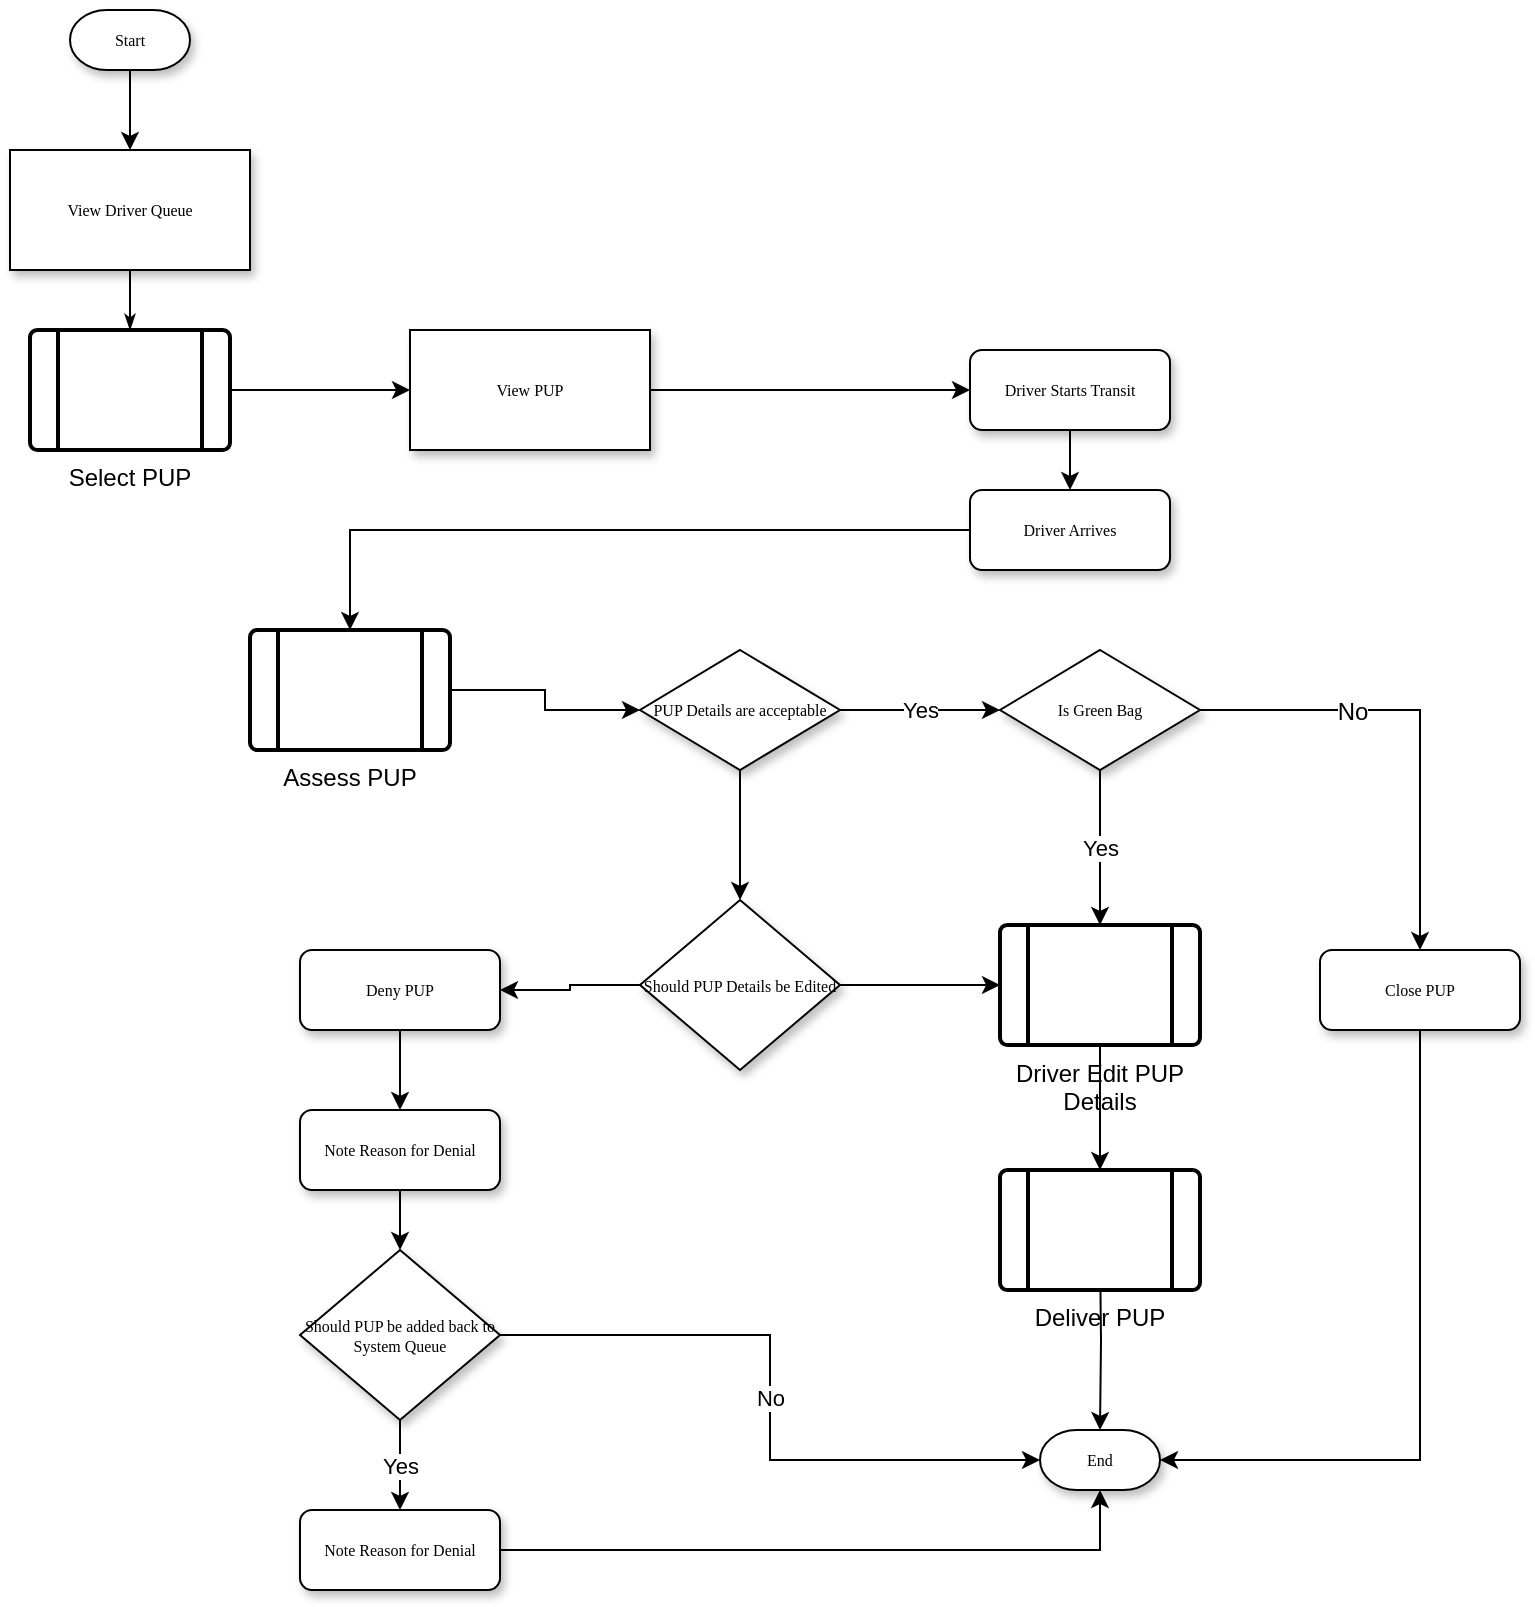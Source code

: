 <mxfile version="12.2.0" type="github" pages="1">
  <diagram name="Page-1" id="edf60f1a-56cd-e834-aa8a-f176f3a09ee4">
    <mxGraphModel dx="1408" dy="868" grid="1" gridSize="10" guides="1" tooltips="1" connect="1" arrows="1" fold="1" page="1" pageScale="1" pageWidth="1100" pageHeight="850" background="#ffffff" math="0" shadow="0">
      <root>
        <mxCell id="0"/>
        <mxCell id="1" parent="0"/>
        <mxCell id="60e70716793133e9-32" style="edgeStyle=orthogonalEdgeStyle;rounded=0;html=1;labelBackgroundColor=none;startSize=5;endArrow=classicThin;endFill=1;endSize=5;jettySize=auto;orthogonalLoop=1;strokeColor=#000000;strokeWidth=1;fontFamily=Verdana;fontSize=8;fontColor=#000000;entryX=0.5;entryY=0;entryDx=0;entryDy=0;" parent="1" source="60e70716793133e9-4" target="eXyIBpikk9vXLyjZJqM5-1" edge="1">
          <mxGeometry relative="1" as="geometry"/>
        </mxCell>
        <mxCell id="60e70716793133e9-4" value="View Driver Queue" style="rounded=0;whiteSpace=wrap;html=1;shadow=1;labelBackgroundColor=none;strokeColor=#000000;strokeWidth=1;fillColor=#ffffff;fontFamily=Verdana;fontSize=8;fontColor=#000000;align=center;" parent="1" vertex="1">
          <mxGeometry x="100" y="80" width="120" height="60" as="geometry"/>
        </mxCell>
        <mxCell id="60e70716793133e9-30" value="End" style="strokeWidth=1;html=1;shape=mxgraph.flowchart.terminator;whiteSpace=wrap;rounded=0;shadow=1;labelBackgroundColor=none;fillColor=#ffffff;fontFamily=Verdana;fontSize=8;fontColor=#000000;align=center;" parent="1" vertex="1">
          <mxGeometry x="615" y="720" width="60" height="30" as="geometry"/>
        </mxCell>
        <mxCell id="eXyIBpikk9vXLyjZJqM5-5" value="" style="edgeStyle=orthogonalEdgeStyle;rounded=0;orthogonalLoop=1;jettySize=auto;html=1;entryX=0;entryY=0.5;entryDx=0;entryDy=0;" edge="1" parent="1" source="eXyIBpikk9vXLyjZJqM5-1" target="eXyIBpikk9vXLyjZJqM5-3">
          <mxGeometry relative="1" as="geometry">
            <mxPoint x="280" y="200" as="targetPoint"/>
          </mxGeometry>
        </mxCell>
        <mxCell id="eXyIBpikk9vXLyjZJqM5-1" value="Select PUP" style="verticalLabelPosition=bottom;verticalAlign=top;html=1;strokeWidth=2;shape=process;whiteSpace=wrap;rounded=1;size=0.14;arcSize=6;" vertex="1" parent="1">
          <mxGeometry x="110" y="170" width="100" height="60" as="geometry"/>
        </mxCell>
        <mxCell id="eXyIBpikk9vXLyjZJqM5-60" value="" style="edgeStyle=orthogonalEdgeStyle;rounded=0;orthogonalLoop=1;jettySize=auto;html=1;entryX=0;entryY=0.5;entryDx=0;entryDy=0;" edge="1" parent="1" source="eXyIBpikk9vXLyjZJqM5-3" target="eXyIBpikk9vXLyjZJqM5-6">
          <mxGeometry relative="1" as="geometry">
            <mxPoint x="500" y="200" as="targetPoint"/>
          </mxGeometry>
        </mxCell>
        <mxCell id="eXyIBpikk9vXLyjZJqM5-3" value="View PUP" style="rounded=0;whiteSpace=wrap;html=1;shadow=1;labelBackgroundColor=none;strokeColor=#000000;strokeWidth=1;fillColor=#ffffff;fontFamily=Verdana;fontSize=8;fontColor=#000000;align=center;" vertex="1" parent="1">
          <mxGeometry x="300" y="170" width="120" height="60" as="geometry"/>
        </mxCell>
        <mxCell id="eXyIBpikk9vXLyjZJqM5-53" value="" style="edgeStyle=orthogonalEdgeStyle;rounded=0;orthogonalLoop=1;jettySize=auto;html=1;entryX=0.5;entryY=0;entryDx=0;entryDy=0;" edge="1" parent="1" source="eXyIBpikk9vXLyjZJqM5-6" target="eXyIBpikk9vXLyjZJqM5-8">
          <mxGeometry relative="1" as="geometry">
            <mxPoint x="670" y="290" as="targetPoint"/>
          </mxGeometry>
        </mxCell>
        <mxCell id="eXyIBpikk9vXLyjZJqM5-6" value="Driver Starts Transit" style="rounded=1;whiteSpace=wrap;html=1;shadow=1;labelBackgroundColor=none;strokeColor=#000000;strokeWidth=1;fillColor=#ffffff;fontFamily=Verdana;fontSize=8;fontColor=#000000;align=center;" vertex="1" parent="1">
          <mxGeometry x="580" y="180" width="100" height="40" as="geometry"/>
        </mxCell>
        <mxCell id="eXyIBpikk9vXLyjZJqM5-11" value="" style="edgeStyle=orthogonalEdgeStyle;rounded=0;orthogonalLoop=1;jettySize=auto;html=1;" edge="1" parent="1" source="eXyIBpikk9vXLyjZJqM5-8" target="eXyIBpikk9vXLyjZJqM5-10">
          <mxGeometry relative="1" as="geometry"/>
        </mxCell>
        <mxCell id="eXyIBpikk9vXLyjZJqM5-8" value="Driver Arrives" style="rounded=1;whiteSpace=wrap;html=1;shadow=1;labelBackgroundColor=none;strokeColor=#000000;strokeWidth=1;fillColor=#ffffff;fontFamily=Verdana;fontSize=8;fontColor=#000000;align=center;" vertex="1" parent="1">
          <mxGeometry x="580" y="250" width="100" height="40" as="geometry"/>
        </mxCell>
        <mxCell id="eXyIBpikk9vXLyjZJqM5-15" value="" style="edgeStyle=orthogonalEdgeStyle;rounded=0;orthogonalLoop=1;jettySize=auto;html=1;" edge="1" parent="1" source="eXyIBpikk9vXLyjZJqM5-10" target="eXyIBpikk9vXLyjZJqM5-14">
          <mxGeometry relative="1" as="geometry"/>
        </mxCell>
        <mxCell id="eXyIBpikk9vXLyjZJqM5-10" value="Assess PUP" style="verticalLabelPosition=bottom;verticalAlign=top;html=1;strokeWidth=2;shape=process;whiteSpace=wrap;rounded=1;size=0.14;arcSize=6;" vertex="1" parent="1">
          <mxGeometry x="220" y="320" width="100" height="60" as="geometry"/>
        </mxCell>
        <mxCell id="eXyIBpikk9vXLyjZJqM5-19" value="" style="edgeStyle=orthogonalEdgeStyle;rounded=0;orthogonalLoop=1;jettySize=auto;html=1;" edge="1" parent="1" source="eXyIBpikk9vXLyjZJqM5-14" target="eXyIBpikk9vXLyjZJqM5-18">
          <mxGeometry relative="1" as="geometry"/>
        </mxCell>
        <mxCell id="eXyIBpikk9vXLyjZJqM5-34" value="Yes" style="edgeStyle=orthogonalEdgeStyle;rounded=0;orthogonalLoop=1;jettySize=auto;html=1;entryX=0;entryY=0.5;entryDx=0;entryDy=0;" edge="1" parent="1" source="eXyIBpikk9vXLyjZJqM5-14" target="eXyIBpikk9vXLyjZJqM5-33">
          <mxGeometry relative="1" as="geometry">
            <mxPoint x="595" y="360" as="targetPoint"/>
          </mxGeometry>
        </mxCell>
        <mxCell id="eXyIBpikk9vXLyjZJqM5-14" value="PUP Details are acceptable" style="rhombus;whiteSpace=wrap;html=1;rounded=0;shadow=1;labelBackgroundColor=none;strokeColor=#000000;strokeWidth=1;fillColor=#ffffff;fontFamily=Verdana;fontSize=8;fontColor=#000000;align=center;" vertex="1" parent="1">
          <mxGeometry x="415" y="330" width="100" height="60" as="geometry"/>
        </mxCell>
        <mxCell id="eXyIBpikk9vXLyjZJqM5-35" value="Yes" style="edgeStyle=orthogonalEdgeStyle;rounded=0;orthogonalLoop=1;jettySize=auto;html=1;" edge="1" parent="1" target="eXyIBpikk9vXLyjZJqM5-28">
          <mxGeometry relative="1" as="geometry">
            <mxPoint x="645" y="390" as="sourcePoint"/>
            <Array as="points">
              <mxPoint x="645" y="410"/>
              <mxPoint x="645" y="410"/>
            </Array>
          </mxGeometry>
        </mxCell>
        <mxCell id="eXyIBpikk9vXLyjZJqM5-37" value="" style="edgeStyle=orthogonalEdgeStyle;rounded=0;orthogonalLoop=1;jettySize=auto;html=1;entryX=0.5;entryY=0;entryDx=0;entryDy=0;exitX=1;exitY=0.5;exitDx=0;exitDy=0;" edge="1" parent="1" source="eXyIBpikk9vXLyjZJqM5-33" target="eXyIBpikk9vXLyjZJqM5-38">
          <mxGeometry relative="1" as="geometry">
            <mxPoint x="735" y="740" as="targetPoint"/>
            <mxPoint x="695" y="360" as="sourcePoint"/>
          </mxGeometry>
        </mxCell>
        <mxCell id="eXyIBpikk9vXLyjZJqM5-40" value="No&lt;br&gt;" style="text;html=1;resizable=0;points=[];align=center;verticalAlign=middle;labelBackgroundColor=#ffffff;" vertex="1" connectable="0" parent="eXyIBpikk9vXLyjZJqM5-37">
          <mxGeometry x="-0.341" y="-1" relative="1" as="geometry">
            <mxPoint as="offset"/>
          </mxGeometry>
        </mxCell>
        <mxCell id="eXyIBpikk9vXLyjZJqM5-33" value="Is Green Bag&lt;br&gt;" style="rhombus;whiteSpace=wrap;html=1;rounded=0;shadow=1;labelBackgroundColor=none;strokeColor=#000000;strokeWidth=1;fillColor=#ffffff;fontFamily=Verdana;fontSize=8;fontColor=#000000;align=center;" vertex="1" parent="1">
          <mxGeometry x="595" y="330" width="100" height="60" as="geometry"/>
        </mxCell>
        <mxCell id="eXyIBpikk9vXLyjZJqM5-21" value="" style="edgeStyle=orthogonalEdgeStyle;rounded=0;orthogonalLoop=1;jettySize=auto;html=1;entryX=0;entryY=0.5;entryDx=0;entryDy=0;" edge="1" parent="1" source="eXyIBpikk9vXLyjZJqM5-18" target="eXyIBpikk9vXLyjZJqM5-28">
          <mxGeometry relative="1" as="geometry">
            <mxPoint x="595" y="500" as="targetPoint"/>
          </mxGeometry>
        </mxCell>
        <mxCell id="eXyIBpikk9vXLyjZJqM5-23" value="" style="edgeStyle=orthogonalEdgeStyle;rounded=0;orthogonalLoop=1;jettySize=auto;html=1;entryX=1;entryY=0.5;entryDx=0;entryDy=0;" edge="1" parent="1" source="eXyIBpikk9vXLyjZJqM5-18" target="eXyIBpikk9vXLyjZJqM5-24">
          <mxGeometry relative="1" as="geometry">
            <mxPoint x="465" y="610" as="targetPoint"/>
          </mxGeometry>
        </mxCell>
        <mxCell id="eXyIBpikk9vXLyjZJqM5-18" value="Should PUP Details be Edited" style="rhombus;whiteSpace=wrap;html=1;rounded=0;shadow=1;labelBackgroundColor=none;strokeColor=#000000;strokeWidth=1;fillColor=#ffffff;fontFamily=Verdana;fontSize=8;fontColor=#000000;align=center;" vertex="1" parent="1">
          <mxGeometry x="415" y="455" width="100" height="85" as="geometry"/>
        </mxCell>
        <mxCell id="eXyIBpikk9vXLyjZJqM5-27" value="" style="edgeStyle=orthogonalEdgeStyle;rounded=0;orthogonalLoop=1;jettySize=auto;html=1;entryX=0.5;entryY=0;entryDx=0;entryDy=0;" edge="1" parent="1" source="eXyIBpikk9vXLyjZJqM5-24" target="eXyIBpikk9vXLyjZJqM5-26">
          <mxGeometry relative="1" as="geometry">
            <mxPoint x="465" y="660" as="targetPoint"/>
          </mxGeometry>
        </mxCell>
        <mxCell id="eXyIBpikk9vXLyjZJqM5-24" value="Deny PUP" style="rounded=1;whiteSpace=wrap;html=1;shadow=1;labelBackgroundColor=none;strokeColor=#000000;strokeWidth=1;fillColor=#ffffff;fontFamily=Verdana;fontSize=8;fontColor=#000000;align=center;" vertex="1" parent="1">
          <mxGeometry x="245" y="480" width="100" height="40" as="geometry"/>
        </mxCell>
        <mxCell id="eXyIBpikk9vXLyjZJqM5-63" value="" style="edgeStyle=orthogonalEdgeStyle;rounded=0;orthogonalLoop=1;jettySize=auto;html=1;" edge="1" parent="1" source="eXyIBpikk9vXLyjZJqM5-26" target="eXyIBpikk9vXLyjZJqM5-62">
          <mxGeometry relative="1" as="geometry"/>
        </mxCell>
        <mxCell id="eXyIBpikk9vXLyjZJqM5-26" value="Note Reason for Denial" style="rounded=1;whiteSpace=wrap;html=1;shadow=1;labelBackgroundColor=none;strokeColor=#000000;strokeWidth=1;fillColor=#ffffff;fontFamily=Verdana;fontSize=8;fontColor=#000000;align=center;" vertex="1" parent="1">
          <mxGeometry x="245" y="560" width="100" height="40" as="geometry"/>
        </mxCell>
        <mxCell id="eXyIBpikk9vXLyjZJqM5-32" value="" style="edgeStyle=orthogonalEdgeStyle;rounded=0;orthogonalLoop=1;jettySize=auto;html=1;" edge="1" parent="1" source="eXyIBpikk9vXLyjZJqM5-28" target="eXyIBpikk9vXLyjZJqM5-31">
          <mxGeometry relative="1" as="geometry"/>
        </mxCell>
        <mxCell id="eXyIBpikk9vXLyjZJqM5-28" value="Driver Edit PUP Details&lt;br&gt;" style="verticalLabelPosition=bottom;verticalAlign=top;html=1;strokeWidth=2;shape=process;whiteSpace=wrap;rounded=1;size=0.14;arcSize=6;" vertex="1" parent="1">
          <mxGeometry x="595" y="467.5" width="100" height="60" as="geometry"/>
        </mxCell>
        <mxCell id="eXyIBpikk9vXLyjZJqM5-43" value="" style="edgeStyle=orthogonalEdgeStyle;rounded=0;orthogonalLoop=1;jettySize=auto;html=1;entryX=0.5;entryY=0;entryDx=0;entryDy=0;entryPerimeter=0;" edge="1" parent="1" target="60e70716793133e9-30">
          <mxGeometry relative="1" as="geometry">
            <mxPoint x="645" y="710" as="targetPoint"/>
            <mxPoint x="645" y="630" as="sourcePoint"/>
          </mxGeometry>
        </mxCell>
        <mxCell id="eXyIBpikk9vXLyjZJqM5-31" value="Deliver PUP" style="verticalLabelPosition=bottom;verticalAlign=top;html=1;strokeWidth=2;shape=process;whiteSpace=wrap;rounded=1;size=0.14;arcSize=6;" vertex="1" parent="1">
          <mxGeometry x="595" y="590" width="100" height="60" as="geometry"/>
        </mxCell>
        <mxCell id="eXyIBpikk9vXLyjZJqM5-44" value="" style="edgeStyle=orthogonalEdgeStyle;rounded=0;orthogonalLoop=1;jettySize=auto;html=1;entryX=1;entryY=0.5;entryDx=0;entryDy=0;entryPerimeter=0;" edge="1" parent="1" source="eXyIBpikk9vXLyjZJqM5-38" target="60e70716793133e9-30">
          <mxGeometry relative="1" as="geometry">
            <mxPoint x="805" y="600" as="targetPoint"/>
            <Array as="points">
              <mxPoint x="805" y="735"/>
            </Array>
          </mxGeometry>
        </mxCell>
        <mxCell id="eXyIBpikk9vXLyjZJqM5-38" value="Close PUP" style="rounded=1;whiteSpace=wrap;html=1;shadow=1;labelBackgroundColor=none;strokeColor=#000000;strokeWidth=1;fillColor=#ffffff;fontFamily=Verdana;fontSize=8;fontColor=#000000;align=center;" vertex="1" parent="1">
          <mxGeometry x="755" y="480" width="100" height="40" as="geometry"/>
        </mxCell>
        <mxCell id="eXyIBpikk9vXLyjZJqM5-59" value="" style="edgeStyle=orthogonalEdgeStyle;rounded=0;orthogonalLoop=1;jettySize=auto;html=1;" edge="1" parent="1" source="eXyIBpikk9vXLyjZJqM5-55" target="60e70716793133e9-4">
          <mxGeometry relative="1" as="geometry">
            <mxPoint x="160" y="40" as="targetPoint"/>
          </mxGeometry>
        </mxCell>
        <mxCell id="eXyIBpikk9vXLyjZJqM5-55" value="Start" style="strokeWidth=1;html=1;shape=mxgraph.flowchart.terminator;whiteSpace=wrap;rounded=0;shadow=1;labelBackgroundColor=none;fillColor=#ffffff;fontFamily=Verdana;fontSize=8;fontColor=#000000;align=center;" vertex="1" parent="1">
          <mxGeometry x="130" y="10" width="60" height="30" as="geometry"/>
        </mxCell>
        <mxCell id="eXyIBpikk9vXLyjZJqM5-65" value="No" style="edgeStyle=orthogonalEdgeStyle;rounded=0;orthogonalLoop=1;jettySize=auto;html=1;entryX=0;entryY=0.5;entryDx=0;entryDy=0;entryPerimeter=0;" edge="1" parent="1" source="eXyIBpikk9vXLyjZJqM5-62" target="60e70716793133e9-30">
          <mxGeometry relative="1" as="geometry">
            <mxPoint x="425" y="672.5" as="targetPoint"/>
          </mxGeometry>
        </mxCell>
        <mxCell id="eXyIBpikk9vXLyjZJqM5-67" value="Yes" style="edgeStyle=orthogonalEdgeStyle;rounded=0;orthogonalLoop=1;jettySize=auto;html=1;entryX=0.5;entryY=0;entryDx=0;entryDy=0;" edge="1" parent="1" source="eXyIBpikk9vXLyjZJqM5-62" target="eXyIBpikk9vXLyjZJqM5-68">
          <mxGeometry relative="1" as="geometry">
            <mxPoint x="295" y="795" as="targetPoint"/>
          </mxGeometry>
        </mxCell>
        <mxCell id="eXyIBpikk9vXLyjZJqM5-62" value="Should PUP be added back to System Queue" style="rhombus;whiteSpace=wrap;html=1;rounded=0;shadow=1;labelBackgroundColor=none;strokeColor=#000000;strokeWidth=1;fillColor=#ffffff;fontFamily=Verdana;fontSize=8;fontColor=#000000;align=center;" vertex="1" parent="1">
          <mxGeometry x="245" y="630" width="100" height="85" as="geometry"/>
        </mxCell>
        <mxCell id="eXyIBpikk9vXLyjZJqM5-71" value="" style="edgeStyle=orthogonalEdgeStyle;rounded=0;orthogonalLoop=1;jettySize=auto;html=1;entryX=0.5;entryY=1;entryDx=0;entryDy=0;entryPerimeter=0;" edge="1" parent="1" source="eXyIBpikk9vXLyjZJqM5-68" target="60e70716793133e9-30">
          <mxGeometry relative="1" as="geometry">
            <mxPoint x="610" y="740" as="targetPoint"/>
          </mxGeometry>
        </mxCell>
        <mxCell id="eXyIBpikk9vXLyjZJqM5-68" value="Note Reason for Denial" style="rounded=1;whiteSpace=wrap;html=1;shadow=1;labelBackgroundColor=none;strokeColor=#000000;strokeWidth=1;fillColor=#ffffff;fontFamily=Verdana;fontSize=8;fontColor=#000000;align=center;" vertex="1" parent="1">
          <mxGeometry x="245" y="760" width="100" height="40" as="geometry"/>
        </mxCell>
      </root>
    </mxGraphModel>
  </diagram>
</mxfile>
